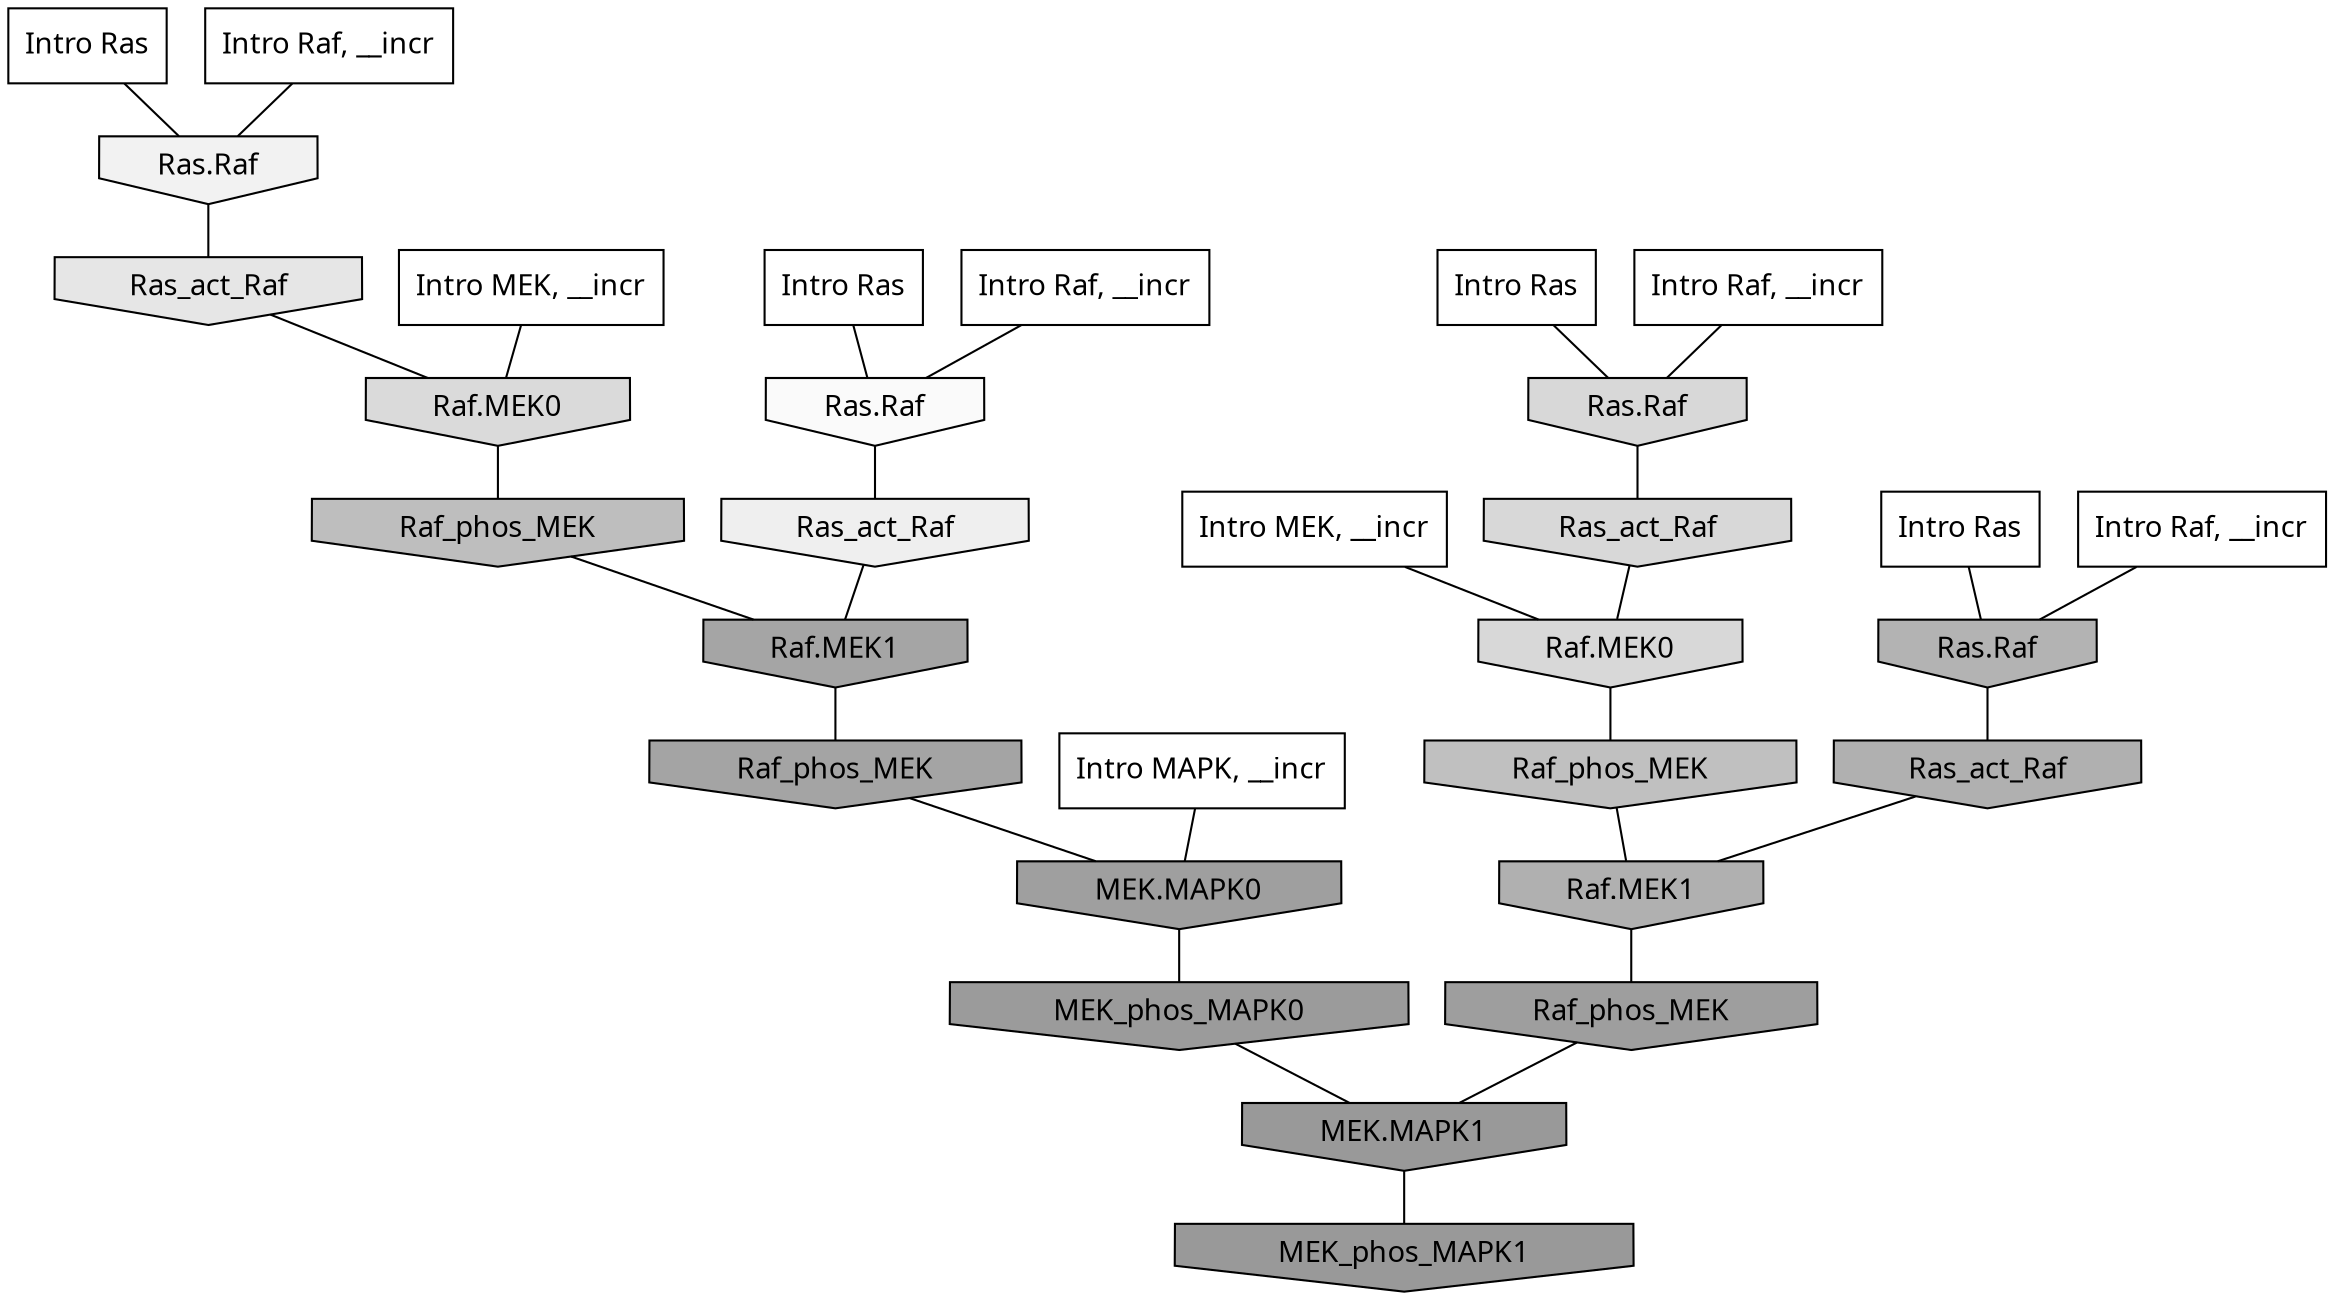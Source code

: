 digraph G{
  rankdir="TB";
  ranksep=0.30;
  node [fontname="CMU Serif"];
  edge [fontname="CMU Serif"];
  
  13 [label="Intro Ras", shape=rectangle, style=filled, fillcolor="0.000 0.000 1.000"]
  
  22 [label="Intro Ras", shape=rectangle, style=filled, fillcolor="0.000 0.000 1.000"]
  
  25 [label="Intro Ras", shape=rectangle, style=filled, fillcolor="0.000 0.000 1.000"]
  
  26 [label="Intro Ras", shape=rectangle, style=filled, fillcolor="0.000 0.000 1.000"]
  
  206 [label="Intro Raf, __incr", shape=rectangle, style=filled, fillcolor="0.000 0.000 1.000"]
  
  648 [label="Intro Raf, __incr", shape=rectangle, style=filled, fillcolor="0.000 0.000 1.000"]
  
  875 [label="Intro Raf, __incr", shape=rectangle, style=filled, fillcolor="0.000 0.000 1.000"]
  
  1065 [label="Intro Raf, __incr", shape=rectangle, style=filled, fillcolor="0.000 0.000 1.000"]
  
  1702 [label="Intro MEK, __incr", shape=rectangle, style=filled, fillcolor="0.000 0.000 1.000"]
  
  2039 [label="Intro MEK, __incr", shape=rectangle, style=filled, fillcolor="0.000 0.000 1.000"]
  
  2574 [label="Intro MAPK, __incr", shape=rectangle, style=filled, fillcolor="0.000 0.000 1.000"]
  
  3434 [label="Ras.Raf", shape=invhouse, style=filled, fillcolor="0.000 0.000 0.979"]
  
  3689 [label="Ras.Raf", shape=invhouse, style=filled, fillcolor="0.000 0.000 0.948"]
  
  3836 [label="Ras_act_Raf", shape=invhouse, style=filled, fillcolor="0.000 0.000 0.937"]
  
  4372 [label="Ras_act_Raf", shape=invhouse, style=filled, fillcolor="0.000 0.000 0.901"]
  
  5173 [label="Raf.MEK0", shape=invhouse, style=filled, fillcolor="0.000 0.000 0.852"]
  
  5289 [label="Ras.Raf", shape=invhouse, style=filled, fillcolor="0.000 0.000 0.846"]
  
  5312 [label="Ras_act_Raf", shape=invhouse, style=filled, fillcolor="0.000 0.000 0.845"]
  
  5314 [label="Raf.MEK0", shape=invhouse, style=filled, fillcolor="0.000 0.000 0.845"]
  
  7498 [label="Raf_phos_MEK", shape=invhouse, style=filled, fillcolor="0.000 0.000 0.751"]
  
  7753 [label="Raf_phos_MEK", shape=invhouse, style=filled, fillcolor="0.000 0.000 0.743"]
  
  9238 [label="Ras.Raf", shape=invhouse, style=filled, fillcolor="0.000 0.000 0.700"]
  
  9702 [label="Ras_act_Raf", shape=invhouse, style=filled, fillcolor="0.000 0.000 0.690"]
  
  9711 [label="Raf.MEK1", shape=invhouse, style=filled, fillcolor="0.000 0.000 0.690"]
  
  11984 [label="Raf.MEK1", shape=invhouse, style=filled, fillcolor="0.000 0.000 0.645"]
  
  12257 [label="Raf_phos_MEK", shape=invhouse, style=filled, fillcolor="0.000 0.000 0.641"]
  
  13387 [label="MEK.MAPK0", shape=invhouse, style=filled, fillcolor="0.000 0.000 0.623"]
  
  13543 [label="Raf_phos_MEK", shape=invhouse, style=filled, fillcolor="0.000 0.000 0.621"]
  
  14520 [label="MEK_phos_MAPK0", shape=invhouse, style=filled, fillcolor="0.000 0.000 0.608"]
  
  15059 [label="MEK.MAPK1", shape=invhouse, style=filled, fillcolor="0.000 0.000 0.600"]
  
  15071 [label="MEK_phos_MAPK1", shape=invhouse, style=filled, fillcolor="0.000 0.000 0.600"]
  
  
  15059 -> 15071 [dir=none, color="0.000 0.000 0.000"] 
  14520 -> 15059 [dir=none, color="0.000 0.000 0.000"] 
  13543 -> 15059 [dir=none, color="0.000 0.000 0.000"] 
  13387 -> 14520 [dir=none, color="0.000 0.000 0.000"] 
  12257 -> 13387 [dir=none, color="0.000 0.000 0.000"] 
  11984 -> 12257 [dir=none, color="0.000 0.000 0.000"] 
  9711 -> 13543 [dir=none, color="0.000 0.000 0.000"] 
  9702 -> 9711 [dir=none, color="0.000 0.000 0.000"] 
  9238 -> 9702 [dir=none, color="0.000 0.000 0.000"] 
  7753 -> 11984 [dir=none, color="0.000 0.000 0.000"] 
  7498 -> 9711 [dir=none, color="0.000 0.000 0.000"] 
  5314 -> 7498 [dir=none, color="0.000 0.000 0.000"] 
  5312 -> 5314 [dir=none, color="0.000 0.000 0.000"] 
  5289 -> 5312 [dir=none, color="0.000 0.000 0.000"] 
  5173 -> 7753 [dir=none, color="0.000 0.000 0.000"] 
  4372 -> 5173 [dir=none, color="0.000 0.000 0.000"] 
  3836 -> 11984 [dir=none, color="0.000 0.000 0.000"] 
  3689 -> 4372 [dir=none, color="0.000 0.000 0.000"] 
  3434 -> 3836 [dir=none, color="0.000 0.000 0.000"] 
  2574 -> 13387 [dir=none, color="0.000 0.000 0.000"] 
  2039 -> 5314 [dir=none, color="0.000 0.000 0.000"] 
  1702 -> 5173 [dir=none, color="0.000 0.000 0.000"] 
  1065 -> 3689 [dir=none, color="0.000 0.000 0.000"] 
  875 -> 9238 [dir=none, color="0.000 0.000 0.000"] 
  648 -> 5289 [dir=none, color="0.000 0.000 0.000"] 
  206 -> 3434 [dir=none, color="0.000 0.000 0.000"] 
  26 -> 3434 [dir=none, color="0.000 0.000 0.000"] 
  25 -> 9238 [dir=none, color="0.000 0.000 0.000"] 
  22 -> 5289 [dir=none, color="0.000 0.000 0.000"] 
  13 -> 3689 [dir=none, color="0.000 0.000 0.000"] 
  
  }
